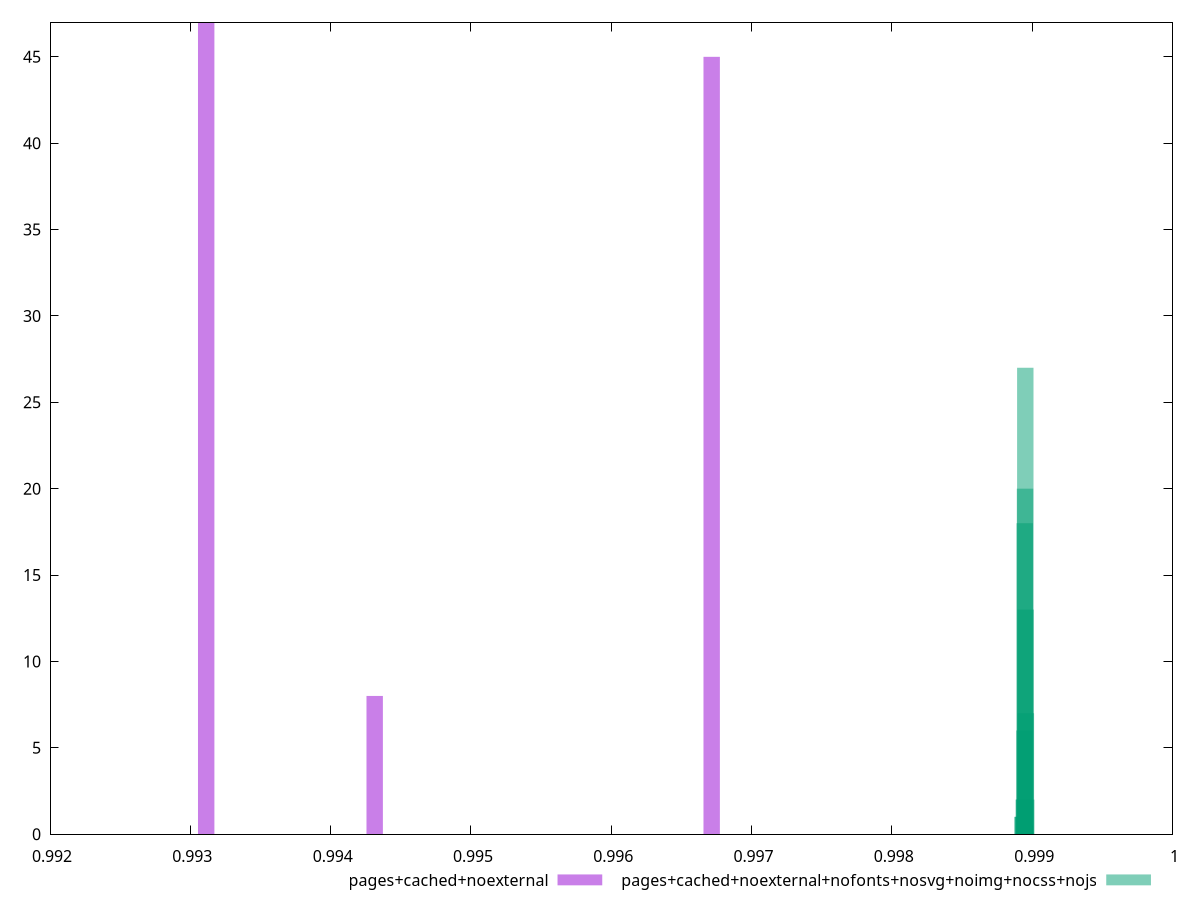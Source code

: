 $_pagesCachedNoexternal <<EOF
0.9931131549665352 47
0.994314017306277 8
0.9967157419857609 45
EOF
$_pagesCachedNoexternalNofontsNosvgNoimgNocssNojs <<EOF
0.998953017905291 13
0.9989361413826618 1
0.9989509083399624 27
0.9989445796439764 6
0.9989487987746337 20
0.9989424700786478 2
0.9989466892093051 18
0.9989551274706197 7
0.9989572370359484 2
0.9989403605133191 2
0.9989298126866758 1
0.9989382509479905 1
EOF
set key outside below
set terminal pngcairo
set output "report_00005_2020-11-02T22-26-11.212Z/interactive/interactive_pages+cached+noexternal_pages+cached+noexternal+nofonts+nosvg+noimg+nocss+nojs+hist.png"
set boxwidth 0.00011688164138826452
set style fill transparent solid 0.5 noborder
set yrange [0:47]
plot $_pagesCachedNoexternal title "pages+cached+noexternal" with boxes ,$_pagesCachedNoexternalNofontsNosvgNoimgNocssNojs title "pages+cached+noexternal+nofonts+nosvg+noimg+nocss+nojs" with boxes ,